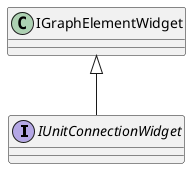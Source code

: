 @startuml
interface IUnitConnectionWidget {
}
IGraphElementWidget <|-- IUnitConnectionWidget
@enduml
